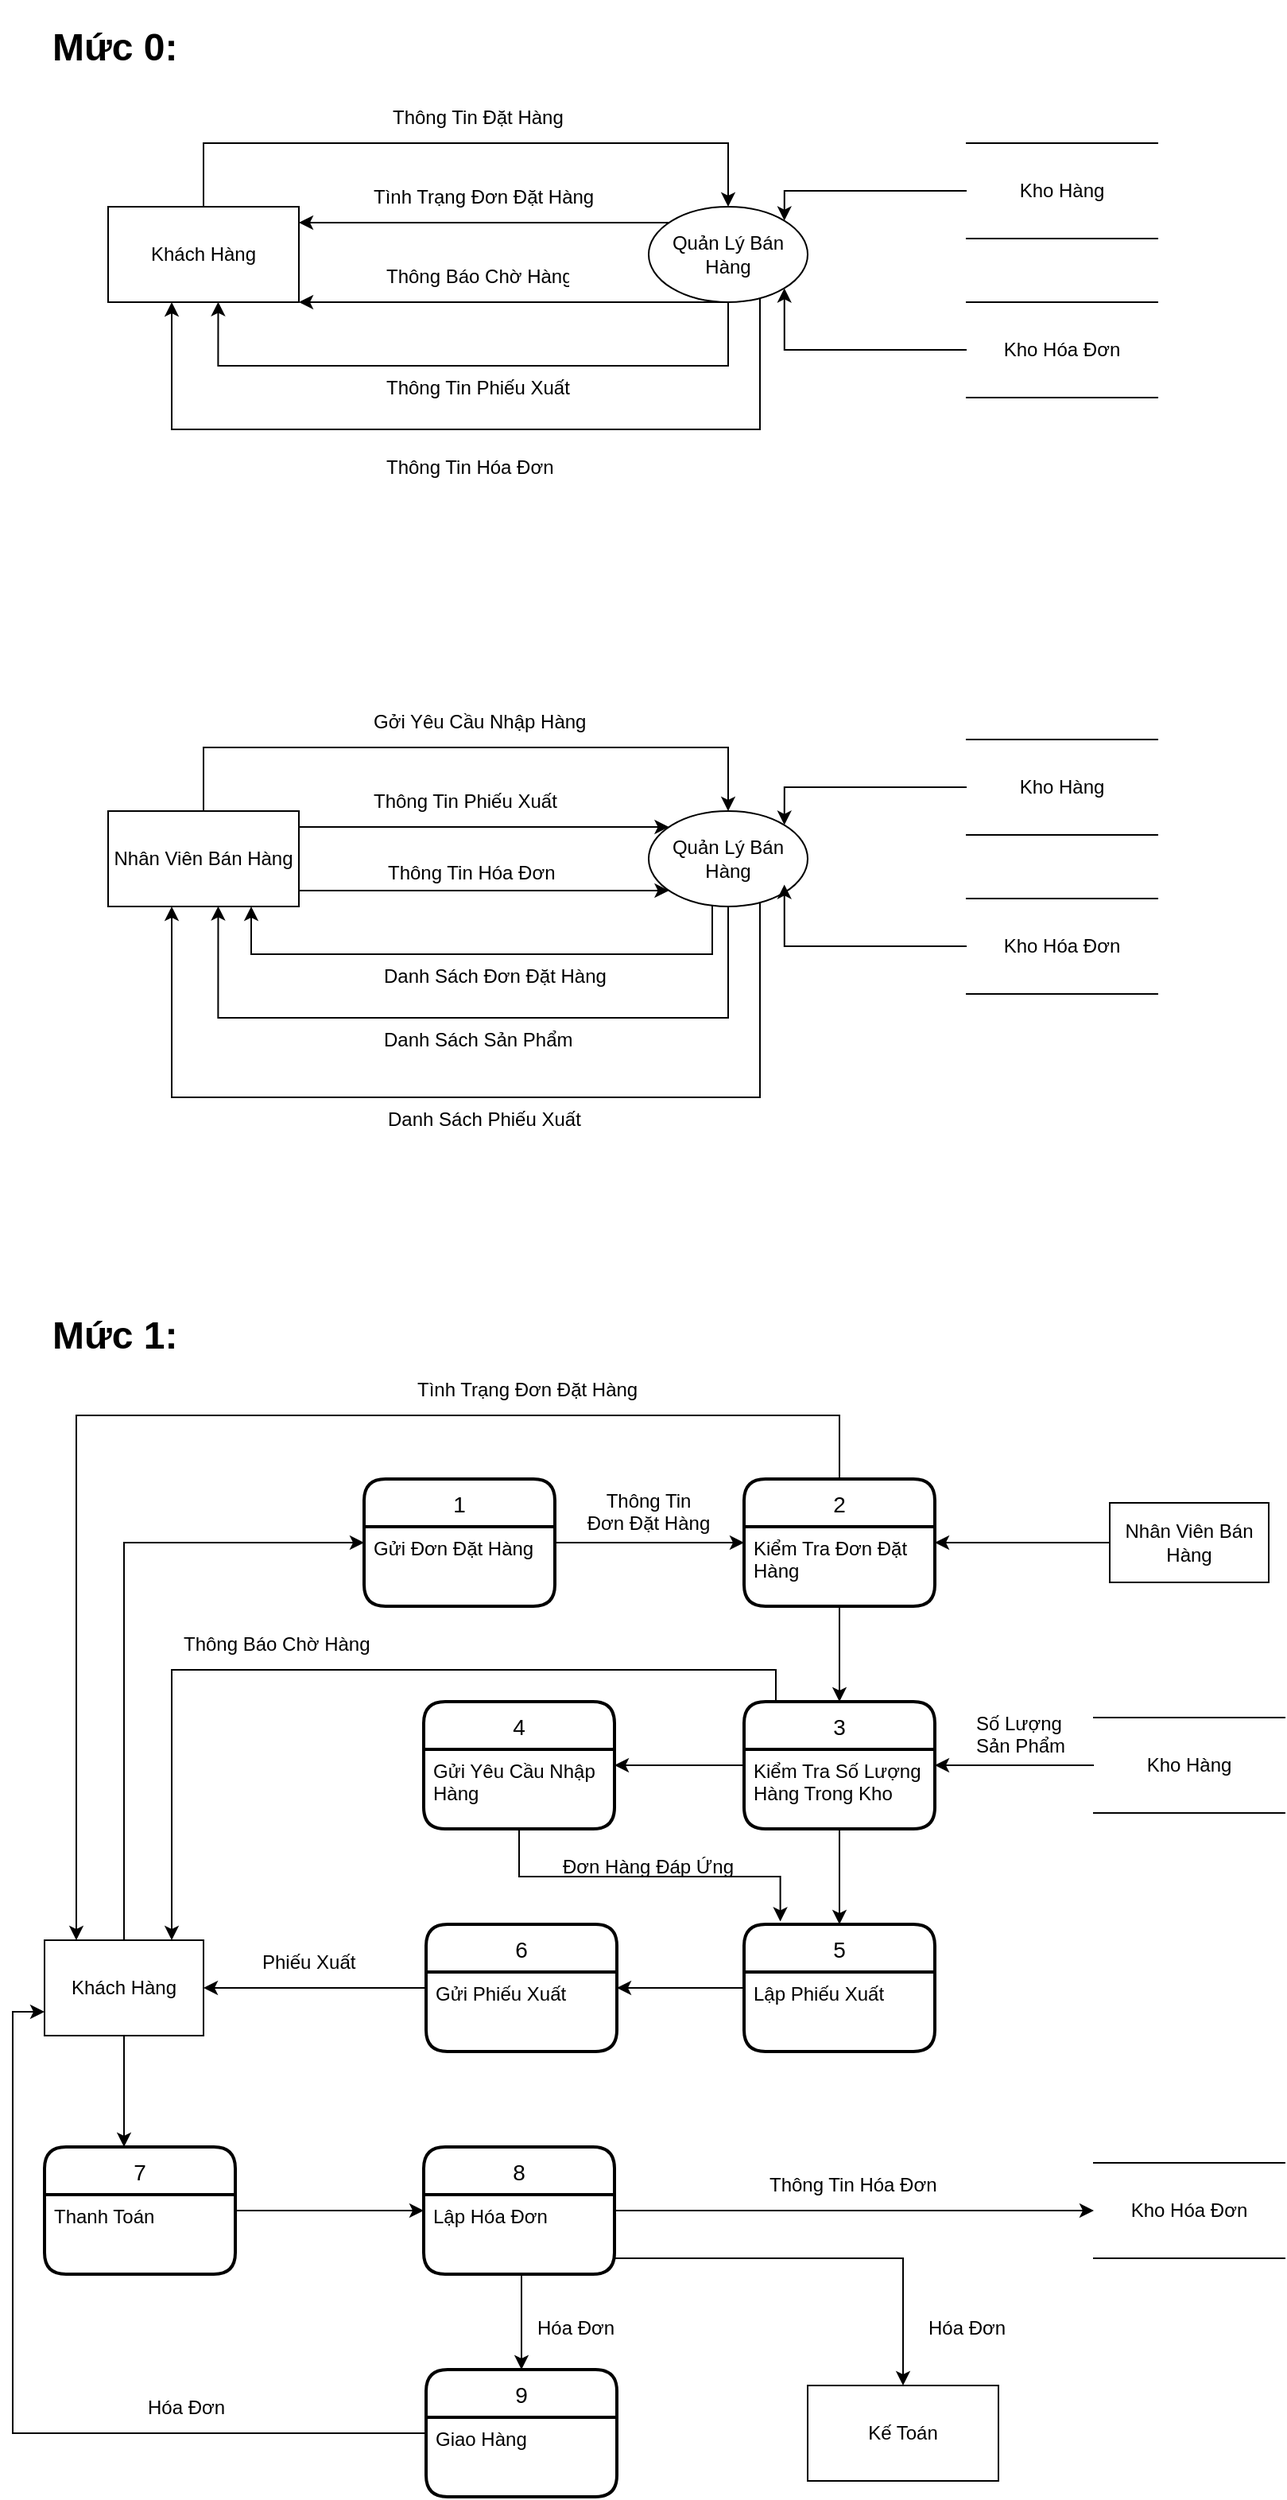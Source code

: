 <mxfile version="13.9.2" type="google"><diagram id="1GgOKJ1tP2V7kHkG7qD0" name="Page-1"><mxGraphModel dx="1038" dy="580" grid="1" gridSize="10" guides="1" tooltips="1" connect="1" arrows="1" fold="1" page="1" pageScale="1" pageWidth="827" pageHeight="1169" math="0" shadow="0"><root><mxCell id="0"/><mxCell id="1" parent="0"/><mxCell id="eS4ihFklPFVEYb8h1PZK-1" value="&lt;h1&gt;Mức 0:&lt;/h1&gt;" style="text;html=1;strokeColor=none;fillColor=none;spacing=5;spacingTop=-20;whiteSpace=wrap;overflow=hidden;rounded=0;" parent="1" vertex="1"><mxGeometry x="40" y="40" width="190" height="30" as="geometry"/></mxCell><mxCell id="eS4ihFklPFVEYb8h1PZK-12" style="edgeStyle=orthogonalEdgeStyle;rounded=0;orthogonalLoop=1;jettySize=auto;html=1;" parent="1" source="eS4ihFklPFVEYb8h1PZK-8" target="eS4ihFklPFVEYb8h1PZK-11" edge="1"><mxGeometry relative="1" as="geometry"><Array as="points"><mxPoint x="140" y="120"/><mxPoint x="470" y="120"/></Array></mxGeometry></mxCell><mxCell id="eS4ihFklPFVEYb8h1PZK-8" value="Khách Hàng" style="rounded=0;whiteSpace=wrap;html=1;" parent="1" vertex="1"><mxGeometry x="80" y="160" width="120" height="60" as="geometry"/></mxCell><mxCell id="eS4ihFklPFVEYb8h1PZK-13" style="edgeStyle=orthogonalEdgeStyle;rounded=0;orthogonalLoop=1;jettySize=auto;html=1;" parent="1" source="eS4ihFklPFVEYb8h1PZK-11" edge="1"><mxGeometry relative="1" as="geometry"><mxPoint x="200" y="170" as="targetPoint"/><Array as="points"><mxPoint x="200" y="170"/></Array></mxGeometry></mxCell><mxCell id="eS4ihFklPFVEYb8h1PZK-15" style="edgeStyle=orthogonalEdgeStyle;rounded=0;orthogonalLoop=1;jettySize=auto;html=1;entryX=0.577;entryY=0.997;entryDx=0;entryDy=0;entryPerimeter=0;" parent="1" source="eS4ihFklPFVEYb8h1PZK-11" target="eS4ihFklPFVEYb8h1PZK-8" edge="1"><mxGeometry relative="1" as="geometry"><Array as="points"><mxPoint x="470" y="260"/><mxPoint x="149" y="260"/></Array></mxGeometry></mxCell><mxCell id="eS4ihFklPFVEYb8h1PZK-16" style="edgeStyle=orthogonalEdgeStyle;rounded=0;orthogonalLoop=1;jettySize=auto;html=1;" parent="1" source="eS4ihFklPFVEYb8h1PZK-11" edge="1"><mxGeometry relative="1" as="geometry"><mxPoint x="120" y="220" as="targetPoint"/><Array as="points"><mxPoint x="490" y="300"/><mxPoint x="120" y="300"/></Array></mxGeometry></mxCell><mxCell id="eS4ihFklPFVEYb8h1PZK-11" value="Quản Lý Bán Hàng" style="ellipse;whiteSpace=wrap;html=1;align=center;" parent="1" vertex="1"><mxGeometry x="420" y="160" width="100" height="60" as="geometry"/></mxCell><mxCell id="eS4ihFklPFVEYb8h1PZK-17" value="Thông Tin Đặt Hàng" style="text;strokeColor=none;fillColor=none;spacingLeft=4;spacingRight=4;overflow=hidden;rotatable=0;points=[[0,0.5],[1,0.5]];portConstraint=eastwest;fontSize=12;" parent="1" vertex="1"><mxGeometry x="253" y="90" width="120" height="30" as="geometry"/></mxCell><mxCell id="eS4ihFklPFVEYb8h1PZK-18" value="Tình Trạng Đơn Đặt Hàng" style="text;strokeColor=none;fillColor=none;spacingLeft=4;spacingRight=4;overflow=hidden;rotatable=0;points=[[0,0.5],[1,0.5]];portConstraint=eastwest;fontSize=12;" parent="1" vertex="1"><mxGeometry x="241" y="140" width="150" height="20" as="geometry"/></mxCell><mxCell id="eS4ihFklPFVEYb8h1PZK-22" value="Thông Tin Phiếu Xuất" style="text;strokeColor=none;fillColor=none;spacingLeft=4;spacingRight=4;overflow=hidden;rotatable=0;points=[[0,0.5],[1,0.5]];portConstraint=eastwest;fontSize=12;" parent="1" vertex="1"><mxGeometry x="249" y="260" width="131" height="20" as="geometry"/></mxCell><mxCell id="eS4ihFklPFVEYb8h1PZK-23" value="Thông Tin Hóa Đơn" style="text;strokeColor=none;fillColor=none;spacingLeft=4;spacingRight=4;overflow=hidden;rotatable=0;points=[[0,0.5],[1,0.5]];portConstraint=eastwest;fontSize=12;" parent="1" vertex="1"><mxGeometry x="249" y="310" width="130" height="30" as="geometry"/></mxCell><mxCell id="eS4ihFklPFVEYb8h1PZK-19" value="Thông Báo Chờ Hàng" style="text;strokeColor=none;fillColor=none;spacingLeft=4;spacingRight=4;overflow=hidden;rotatable=0;points=[[0,0.5],[1,0.5]];portConstraint=eastwest;fontSize=12;" parent="1" vertex="1"><mxGeometry x="249" y="190" width="126" height="20" as="geometry"/></mxCell><mxCell id="eS4ihFklPFVEYb8h1PZK-24" style="edgeStyle=orthogonalEdgeStyle;rounded=0;orthogonalLoop=1;jettySize=auto;html=1;" parent="1" source="eS4ihFklPFVEYb8h1PZK-11" edge="1"><mxGeometry relative="1" as="geometry"><mxPoint x="470" y="220" as="sourcePoint"/><mxPoint x="200" y="220" as="targetPoint"/><Array as="points"><mxPoint x="204" y="220"/></Array></mxGeometry></mxCell><mxCell id="LSXzVzUkvW5w-ulecizn-1" style="edgeStyle=orthogonalEdgeStyle;rounded=0;orthogonalLoop=1;jettySize=auto;html=1;entryX=1;entryY=0;entryDx=0;entryDy=0;" edge="1" parent="1" source="eS4ihFklPFVEYb8h1PZK-25" target="eS4ihFklPFVEYb8h1PZK-11"><mxGeometry relative="1" as="geometry"><Array as="points"><mxPoint x="505" y="150"/></Array></mxGeometry></mxCell><mxCell id="eS4ihFklPFVEYb8h1PZK-25" value="Kho Hàng" style="shape=partialRectangle;whiteSpace=wrap;html=1;left=0;right=0;fillColor=none;" parent="1" vertex="1"><mxGeometry x="620" y="120" width="120" height="60" as="geometry"/></mxCell><mxCell id="LSXzVzUkvW5w-ulecizn-2" style="edgeStyle=orthogonalEdgeStyle;rounded=0;orthogonalLoop=1;jettySize=auto;html=1;entryX=1;entryY=1;entryDx=0;entryDy=0;" edge="1" parent="1" source="eS4ihFklPFVEYb8h1PZK-26" target="eS4ihFklPFVEYb8h1PZK-11"><mxGeometry relative="1" as="geometry"><Array as="points"><mxPoint x="505" y="250"/></Array></mxGeometry></mxCell><mxCell id="eS4ihFklPFVEYb8h1PZK-26" value="Kho Hóa Đơn" style="shape=partialRectangle;whiteSpace=wrap;html=1;left=0;right=0;fillColor=none;" parent="1" vertex="1"><mxGeometry x="620" y="220" width="120" height="60" as="geometry"/></mxCell><mxCell id="eS4ihFklPFVEYb8h1PZK-43" style="edgeStyle=orthogonalEdgeStyle;rounded=0;orthogonalLoop=1;jettySize=auto;html=1;" parent="1" source="eS4ihFklPFVEYb8h1PZK-44" target="eS4ihFklPFVEYb8h1PZK-48" edge="1"><mxGeometry relative="1" as="geometry"><Array as="points"><mxPoint x="140" y="500"/><mxPoint x="470" y="500"/></Array></mxGeometry></mxCell><mxCell id="eS4ihFklPFVEYb8h1PZK-59" style="edgeStyle=orthogonalEdgeStyle;rounded=0;orthogonalLoop=1;jettySize=auto;html=1;" parent="1" source="eS4ihFklPFVEYb8h1PZK-44" target="eS4ihFklPFVEYb8h1PZK-48" edge="1"><mxGeometry relative="1" as="geometry"><Array as="points"><mxPoint x="310" y="550"/><mxPoint x="310" y="550"/></Array></mxGeometry></mxCell><mxCell id="eS4ihFklPFVEYb8h1PZK-66" style="edgeStyle=orthogonalEdgeStyle;rounded=0;orthogonalLoop=1;jettySize=auto;html=1;" parent="1" source="eS4ihFklPFVEYb8h1PZK-44" target="eS4ihFklPFVEYb8h1PZK-48" edge="1"><mxGeometry relative="1" as="geometry"><Array as="points"><mxPoint x="310" y="590"/><mxPoint x="310" y="590"/></Array></mxGeometry></mxCell><mxCell id="eS4ihFklPFVEYb8h1PZK-44" value="Nhân Viên Bán Hàng" style="rounded=0;whiteSpace=wrap;html=1;" parent="1" vertex="1"><mxGeometry x="80" y="540" width="120" height="60" as="geometry"/></mxCell><mxCell id="eS4ihFklPFVEYb8h1PZK-46" style="edgeStyle=orthogonalEdgeStyle;rounded=0;orthogonalLoop=1;jettySize=auto;html=1;entryX=0.577;entryY=0.997;entryDx=0;entryDy=0;entryPerimeter=0;" parent="1" source="eS4ihFklPFVEYb8h1PZK-48" target="eS4ihFklPFVEYb8h1PZK-44" edge="1"><mxGeometry relative="1" as="geometry"><Array as="points"><mxPoint x="470" y="670"/><mxPoint x="149" y="670"/></Array></mxGeometry></mxCell><mxCell id="eS4ihFklPFVEYb8h1PZK-47" style="edgeStyle=orthogonalEdgeStyle;rounded=0;orthogonalLoop=1;jettySize=auto;html=1;" parent="1" source="eS4ihFklPFVEYb8h1PZK-48" edge="1"><mxGeometry relative="1" as="geometry"><mxPoint x="120" y="600" as="targetPoint"/><Array as="points"><mxPoint x="490" y="720"/><mxPoint x="120" y="720"/></Array></mxGeometry></mxCell><mxCell id="eS4ihFklPFVEYb8h1PZK-69" style="edgeStyle=orthogonalEdgeStyle;rounded=0;orthogonalLoop=1;jettySize=auto;html=1;entryX=0.75;entryY=1;entryDx=0;entryDy=0;" parent="1" source="eS4ihFklPFVEYb8h1PZK-48" target="eS4ihFklPFVEYb8h1PZK-44" edge="1"><mxGeometry relative="1" as="geometry"><Array as="points"><mxPoint x="460" y="630"/><mxPoint x="170" y="630"/></Array></mxGeometry></mxCell><mxCell id="eS4ihFklPFVEYb8h1PZK-48" value="Quản Lý Bán Hàng" style="ellipse;whiteSpace=wrap;html=1;align=center;" parent="1" vertex="1"><mxGeometry x="420" y="540" width="100" height="60" as="geometry"/></mxCell><mxCell id="eS4ihFklPFVEYb8h1PZK-49" value="Thông Tin Phiếu Xuất" style="text;strokeColor=none;fillColor=none;spacingLeft=4;spacingRight=4;overflow=hidden;rotatable=0;points=[[0,0.5],[1,0.5]];portConstraint=eastwest;fontSize=12;" parent="1" vertex="1"><mxGeometry x="241" y="520" width="150" height="20" as="geometry"/></mxCell><mxCell id="eS4ihFklPFVEYb8h1PZK-50" value="Danh Sách Sản Phẩm" style="text;strokeColor=none;fillColor=none;spacingLeft=4;spacingRight=4;overflow=hidden;rotatable=0;points=[[0,0.5],[1,0.5]];portConstraint=eastwest;fontSize=12;" parent="1" vertex="1"><mxGeometry x="247.5" y="670" width="131" height="20" as="geometry"/></mxCell><mxCell id="eS4ihFklPFVEYb8h1PZK-51" value="Danh Sách Phiếu Xuất" style="text;strokeColor=none;fillColor=none;spacingLeft=4;spacingRight=4;overflow=hidden;rotatable=0;points=[[0,0.5],[1,0.5]];portConstraint=eastwest;fontSize=12;" parent="1" vertex="1"><mxGeometry x="250" y="720" width="141" height="30" as="geometry"/></mxCell><mxCell id="eS4ihFklPFVEYb8h1PZK-52" value="Thông Tin Hóa Đơn" style="text;strokeColor=none;fillColor=none;spacingLeft=4;spacingRight=4;overflow=hidden;rotatable=0;points=[[0,0.5],[1,0.5]];portConstraint=eastwest;fontSize=12;" parent="1" vertex="1"><mxGeometry x="250" y="565" width="126" height="20" as="geometry"/></mxCell><mxCell id="eS4ihFklPFVEYb8h1PZK-58" value="Gởi Yêu Cầu Nhập Hàng" style="text;strokeColor=none;fillColor=none;spacingLeft=4;spacingRight=4;overflow=hidden;rotatable=0;points=[[0,0.5],[1,0.5]];portConstraint=eastwest;fontSize=12;" parent="1" vertex="1"><mxGeometry x="241" y="470" width="149" height="20" as="geometry"/></mxCell><mxCell id="eS4ihFklPFVEYb8h1PZK-70" value="Danh Sách Đơn Đặt Hàng" style="text;strokeColor=none;fillColor=none;spacingLeft=4;spacingRight=4;overflow=hidden;rotatable=0;points=[[0,0.5],[1,0.5]];portConstraint=eastwest;fontSize=12;" parent="1" vertex="1"><mxGeometry x="247.5" y="630" width="151" height="20" as="geometry"/></mxCell><mxCell id="eS4ihFklPFVEYb8h1PZK-72" value="&lt;h1&gt;Mức 1:&lt;/h1&gt;" style="text;html=1;strokeColor=none;fillColor=none;spacing=5;spacingTop=-20;whiteSpace=wrap;overflow=hidden;rounded=0;" parent="1" vertex="1"><mxGeometry x="40" y="850" width="190" height="30" as="geometry"/></mxCell><mxCell id="gzQx0WWylja2d8EZAdTd-15" style="edgeStyle=orthogonalEdgeStyle;rounded=0;orthogonalLoop=1;jettySize=auto;html=1;entryX=0;entryY=0.5;entryDx=0;entryDy=0;" parent="1" source="eS4ihFklPFVEYb8h1PZK-73" target="eS4ihFklPFVEYb8h1PZK-74" edge="1"><mxGeometry relative="1" as="geometry"><Array as="points"><mxPoint x="90" y="1000"/></Array></mxGeometry></mxCell><mxCell id="gzQx0WWylja2d8EZAdTd-24" style="edgeStyle=orthogonalEdgeStyle;rounded=0;orthogonalLoop=1;jettySize=auto;html=1;" parent="1" source="eS4ihFklPFVEYb8h1PZK-73" target="gzQx0WWylja2d8EZAdTd-5" edge="1"><mxGeometry relative="1" as="geometry"><Array as="points"><mxPoint x="90" y="1360"/><mxPoint x="90" y="1360"/></Array></mxGeometry></mxCell><mxCell id="eS4ihFklPFVEYb8h1PZK-73" value="Khách Hàng" style="whiteSpace=wrap;html=1;align=center;" parent="1" vertex="1"><mxGeometry x="40" y="1250" width="100" height="60" as="geometry"/></mxCell><mxCell id="eS4ihFklPFVEYb8h1PZK-74" value="1" style="swimlane;childLayout=stackLayout;horizontal=1;startSize=30;horizontalStack=0;rounded=1;fontSize=14;fontStyle=0;strokeWidth=2;resizeParent=0;resizeLast=1;shadow=0;dashed=0;align=center;" parent="1" vertex="1"><mxGeometry x="241" y="960" width="120" height="80" as="geometry"><mxRectangle x="280" y="960" width="40" height="30" as="alternateBounds"/></mxGeometry></mxCell><mxCell id="eS4ihFklPFVEYb8h1PZK-75" value="Gửi Đơn Đặt Hàng" style="align=left;strokeColor=none;fillColor=none;spacingLeft=4;fontSize=12;verticalAlign=top;resizable=0;rotatable=0;part=1;" parent="eS4ihFklPFVEYb8h1PZK-74" vertex="1"><mxGeometry y="30" width="120" height="50" as="geometry"/></mxCell><mxCell id="gzQx0WWylja2d8EZAdTd-34" style="edgeStyle=orthogonalEdgeStyle;rounded=0;orthogonalLoop=1;jettySize=auto;html=1;" parent="1" source="eS4ihFklPFVEYb8h1PZK-76" edge="1"><mxGeometry relative="1" as="geometry"><mxPoint x="60" y="1250" as="targetPoint"/><Array as="points"><mxPoint x="540" y="920"/><mxPoint x="60" y="920"/><mxPoint x="60" y="1250"/></Array></mxGeometry></mxCell><mxCell id="eS4ihFklPFVEYb8h1PZK-76" value="2" style="swimlane;childLayout=stackLayout;horizontal=1;startSize=30;horizontalStack=0;rounded=1;fontSize=14;fontStyle=0;strokeWidth=2;resizeParent=0;resizeLast=1;shadow=0;dashed=0;align=center;" parent="1" vertex="1"><mxGeometry x="480" y="960" width="120" height="80" as="geometry"><mxRectangle x="480" y="960" width="40" height="30" as="alternateBounds"/></mxGeometry></mxCell><mxCell id="eS4ihFklPFVEYb8h1PZK-77" value="Kiểm Tra Đơn Đặt &#10;Hàng" style="align=left;strokeColor=none;fillColor=none;spacingLeft=4;fontSize=12;verticalAlign=top;resizable=0;rotatable=0;part=1;" parent="eS4ihFklPFVEYb8h1PZK-76" vertex="1"><mxGeometry y="30" width="120" height="50" as="geometry"/></mxCell><mxCell id="HGvDGP8BICLL-CMVgt2Q-12" style="edgeStyle=orthogonalEdgeStyle;rounded=0;orthogonalLoop=1;jettySize=auto;html=1;" parent="1" source="eS4ihFklPFVEYb8h1PZK-80" edge="1"><mxGeometry relative="1" as="geometry"><mxPoint x="600" y="1000" as="targetPoint"/><Array as="points"><mxPoint x="600" y="1000"/></Array></mxGeometry></mxCell><mxCell id="eS4ihFklPFVEYb8h1PZK-80" value="Nhân Viên Bán Hàng" style="whiteSpace=wrap;html=1;align=center;" parent="1" vertex="1"><mxGeometry x="710" y="975" width="100" height="50" as="geometry"/></mxCell><mxCell id="gzQx0WWylja2d8EZAdTd-44" style="edgeStyle=orthogonalEdgeStyle;rounded=0;orthogonalLoop=1;jettySize=auto;html=1;" parent="1" source="eS4ihFklPFVEYb8h1PZK-81" edge="1"><mxGeometry relative="1" as="geometry"><mxPoint x="120" y="1250" as="targetPoint"/><Array as="points"><mxPoint x="500" y="1080"/><mxPoint x="120" y="1080"/></Array></mxGeometry></mxCell><mxCell id="eS4ihFklPFVEYb8h1PZK-81" value="3" style="swimlane;childLayout=stackLayout;horizontal=1;startSize=30;horizontalStack=0;rounded=1;fontSize=14;fontStyle=0;strokeWidth=2;resizeParent=0;resizeLast=1;shadow=0;dashed=0;align=center;" parent="1" vertex="1"><mxGeometry x="480" y="1100" width="120" height="80" as="geometry"><mxRectangle x="280" y="960" width="40" height="30" as="alternateBounds"/></mxGeometry></mxCell><mxCell id="eS4ihFklPFVEYb8h1PZK-82" value="Kiểm Tra Số Lượng&#10;Hàng Trong Kho" style="align=left;strokeColor=none;fillColor=none;spacingLeft=4;fontSize=12;verticalAlign=top;resizable=0;rotatable=0;part=1;" parent="eS4ihFklPFVEYb8h1PZK-81" vertex="1"><mxGeometry y="30" width="120" height="50" as="geometry"/></mxCell><mxCell id="gzQx0WWylja2d8EZAdTd-32" style="edgeStyle=orthogonalEdgeStyle;rounded=0;orthogonalLoop=1;jettySize=auto;html=1;" parent="1" source="eS4ihFklPFVEYb8h1PZK-83" target="eS4ihFklPFVEYb8h1PZK-82" edge="1"><mxGeometry relative="1" as="geometry"><Array as="points"><mxPoint x="620" y="1140"/><mxPoint x="620" y="1140"/></Array></mxGeometry></mxCell><mxCell id="eS4ihFklPFVEYb8h1PZK-83" value="Kho Hàng" style="shape=partialRectangle;whiteSpace=wrap;html=1;left=0;right=0;fillColor=none;" parent="1" vertex="1"><mxGeometry x="700" y="1110" width="120" height="60" as="geometry"/></mxCell><mxCell id="eS4ihFklPFVEYb8h1PZK-84" value="5" style="swimlane;childLayout=stackLayout;horizontal=1;startSize=30;horizontalStack=0;rounded=1;fontSize=14;fontStyle=0;strokeWidth=2;resizeParent=0;resizeLast=1;shadow=0;dashed=0;align=center;" parent="1" vertex="1"><mxGeometry x="480" y="1240" width="120" height="80" as="geometry"><mxRectangle x="280" y="960" width="40" height="30" as="alternateBounds"/></mxGeometry></mxCell><mxCell id="eS4ihFklPFVEYb8h1PZK-85" value="Lập Phiếu Xuất" style="align=left;strokeColor=none;fillColor=none;spacingLeft=4;fontSize=12;verticalAlign=top;resizable=0;rotatable=0;part=1;" parent="eS4ihFklPFVEYb8h1PZK-84" vertex="1"><mxGeometry y="30" width="120" height="50" as="geometry"/></mxCell><mxCell id="gzQx0WWylja2d8EZAdTd-1" value="4" style="swimlane;childLayout=stackLayout;horizontal=1;startSize=30;horizontalStack=0;rounded=1;fontSize=14;fontStyle=0;strokeWidth=2;resizeParent=0;resizeLast=1;shadow=0;dashed=0;align=center;" parent="1" vertex="1"><mxGeometry x="278.5" y="1100" width="120" height="80" as="geometry"><mxRectangle x="280" y="960" width="40" height="30" as="alternateBounds"/></mxGeometry></mxCell><mxCell id="gzQx0WWylja2d8EZAdTd-2" value="Gửi Yêu Cầu Nhập &#10;Hàng" style="align=left;strokeColor=none;fillColor=none;spacingLeft=4;fontSize=12;verticalAlign=top;resizable=0;rotatable=0;part=1;" parent="gzQx0WWylja2d8EZAdTd-1" vertex="1"><mxGeometry y="30" width="120" height="50" as="geometry"/></mxCell><mxCell id="gzQx0WWylja2d8EZAdTd-5" value="7" style="swimlane;childLayout=stackLayout;horizontal=1;startSize=30;horizontalStack=0;rounded=1;fontSize=14;fontStyle=0;strokeWidth=2;resizeParent=0;resizeLast=1;shadow=0;dashed=0;align=center;" parent="1" vertex="1"><mxGeometry x="40" y="1380" width="120" height="80" as="geometry"><mxRectangle x="280" y="960" width="40" height="30" as="alternateBounds"/></mxGeometry></mxCell><mxCell id="gzQx0WWylja2d8EZAdTd-6" value="Thanh Toán" style="align=left;strokeColor=none;fillColor=none;spacingLeft=4;fontSize=12;verticalAlign=top;resizable=0;rotatable=0;part=1;" parent="gzQx0WWylja2d8EZAdTd-5" vertex="1"><mxGeometry y="30" width="120" height="50" as="geometry"/></mxCell><mxCell id="gzQx0WWylja2d8EZAdTd-7" value="8" style="swimlane;childLayout=stackLayout;horizontal=1;startSize=30;horizontalStack=0;rounded=1;fontSize=14;fontStyle=0;strokeWidth=2;resizeParent=0;resizeLast=1;shadow=0;dashed=0;align=center;" parent="1" vertex="1"><mxGeometry x="278.5" y="1380" width="120" height="80" as="geometry"><mxRectangle x="280" y="960" width="40" height="30" as="alternateBounds"/></mxGeometry></mxCell><mxCell id="gzQx0WWylja2d8EZAdTd-8" value="Lập Hóa Đơn" style="align=left;strokeColor=none;fillColor=none;spacingLeft=4;fontSize=12;verticalAlign=top;resizable=0;rotatable=0;part=1;" parent="gzQx0WWylja2d8EZAdTd-7" vertex="1"><mxGeometry y="30" width="120" height="50" as="geometry"/></mxCell><mxCell id="gzQx0WWylja2d8EZAdTd-9" value="9" style="swimlane;childLayout=stackLayout;horizontal=1;startSize=30;horizontalStack=0;rounded=1;fontSize=14;fontStyle=0;strokeWidth=2;resizeParent=0;resizeLast=1;shadow=0;dashed=0;align=center;" parent="1" vertex="1"><mxGeometry x="280" y="1520" width="120" height="80" as="geometry"><mxRectangle x="280" y="960" width="40" height="30" as="alternateBounds"/></mxGeometry></mxCell><mxCell id="gzQx0WWylja2d8EZAdTd-10" value="Giao Hàng" style="align=left;strokeColor=none;fillColor=none;spacingLeft=4;fontSize=12;verticalAlign=top;resizable=0;rotatable=0;part=1;" parent="gzQx0WWylja2d8EZAdTd-9" vertex="1"><mxGeometry y="30" width="120" height="50" as="geometry"/></mxCell><mxCell id="gzQx0WWylja2d8EZAdTd-12" value="6" style="swimlane;childLayout=stackLayout;horizontal=1;startSize=30;horizontalStack=0;rounded=1;fontSize=14;fontStyle=0;strokeWidth=2;resizeParent=0;resizeLast=1;shadow=0;dashed=0;align=center;" parent="1" vertex="1"><mxGeometry x="280" y="1240" width="120" height="80" as="geometry"><mxRectangle x="280" y="960" width="40" height="30" as="alternateBounds"/></mxGeometry></mxCell><mxCell id="gzQx0WWylja2d8EZAdTd-13" value="Gửi Phiếu Xuất" style="align=left;strokeColor=none;fillColor=none;spacingLeft=4;fontSize=12;verticalAlign=top;resizable=0;rotatable=0;part=1;" parent="gzQx0WWylja2d8EZAdTd-12" vertex="1"><mxGeometry y="30" width="120" height="50" as="geometry"/></mxCell><mxCell id="gzQx0WWylja2d8EZAdTd-14" value="Kho Hóa Đơn" style="shape=partialRectangle;whiteSpace=wrap;html=1;left=0;right=0;fillColor=none;" parent="1" vertex="1"><mxGeometry x="700" y="1390" width="120" height="60" as="geometry"/></mxCell><mxCell id="gzQx0WWylja2d8EZAdTd-16" style="edgeStyle=orthogonalEdgeStyle;rounded=0;orthogonalLoop=1;jettySize=auto;html=1;" parent="1" source="eS4ihFklPFVEYb8h1PZK-75" edge="1"><mxGeometry relative="1" as="geometry"><mxPoint x="480" y="1000" as="targetPoint"/><Array as="points"><mxPoint x="480" y="1000"/></Array></mxGeometry></mxCell><mxCell id="gzQx0WWylja2d8EZAdTd-18" style="edgeStyle=orthogonalEdgeStyle;rounded=0;orthogonalLoop=1;jettySize=auto;html=1;entryX=0.5;entryY=0;entryDx=0;entryDy=0;" parent="1" source="eS4ihFklPFVEYb8h1PZK-77" target="eS4ihFklPFVEYb8h1PZK-81" edge="1"><mxGeometry relative="1" as="geometry"/></mxCell><mxCell id="gzQx0WWylja2d8EZAdTd-19" style="edgeStyle=orthogonalEdgeStyle;rounded=0;orthogonalLoop=1;jettySize=auto;html=1;" parent="1" source="eS4ihFklPFVEYb8h1PZK-82" target="gzQx0WWylja2d8EZAdTd-2" edge="1"><mxGeometry relative="1" as="geometry"><Array as="points"><mxPoint x="440" y="1140"/><mxPoint x="440" y="1140"/></Array></mxGeometry></mxCell><mxCell id="gzQx0WWylja2d8EZAdTd-20" style="edgeStyle=orthogonalEdgeStyle;rounded=0;orthogonalLoop=1;jettySize=auto;html=1;" parent="1" source="eS4ihFklPFVEYb8h1PZK-82" target="eS4ihFklPFVEYb8h1PZK-84" edge="1"><mxGeometry relative="1" as="geometry"/></mxCell><mxCell id="gzQx0WWylja2d8EZAdTd-22" style="edgeStyle=orthogonalEdgeStyle;rounded=0;orthogonalLoop=1;jettySize=auto;html=1;" parent="1" source="eS4ihFklPFVEYb8h1PZK-85" target="gzQx0WWylja2d8EZAdTd-13" edge="1"><mxGeometry relative="1" as="geometry"><Array as="points"><mxPoint x="440" y="1280"/><mxPoint x="440" y="1280"/></Array></mxGeometry></mxCell><mxCell id="gzQx0WWylja2d8EZAdTd-26" style="edgeStyle=orthogonalEdgeStyle;rounded=0;orthogonalLoop=1;jettySize=auto;html=1;" parent="1" source="gzQx0WWylja2d8EZAdTd-6" target="gzQx0WWylja2d8EZAdTd-8" edge="1"><mxGeometry relative="1" as="geometry"><Array as="points"><mxPoint x="220" y="1420"/><mxPoint x="220" y="1420"/></Array></mxGeometry></mxCell><mxCell id="gzQx0WWylja2d8EZAdTd-30" style="edgeStyle=orthogonalEdgeStyle;rounded=0;orthogonalLoop=1;jettySize=auto;html=1;entryX=0.5;entryY=0;entryDx=0;entryDy=0;" parent="1" source="gzQx0WWylja2d8EZAdTd-8" target="gzQx0WWylja2d8EZAdTd-9" edge="1"><mxGeometry relative="1" as="geometry"><Array as="points"><mxPoint x="340" y="1480"/><mxPoint x="340" y="1480"/></Array></mxGeometry></mxCell><mxCell id="gzQx0WWylja2d8EZAdTd-31" style="edgeStyle=orthogonalEdgeStyle;rounded=0;orthogonalLoop=1;jettySize=auto;html=1;" parent="1" source="gzQx0WWylja2d8EZAdTd-8" target="gzQx0WWylja2d8EZAdTd-14" edge="1"><mxGeometry relative="1" as="geometry"><Array as="points"><mxPoint x="540" y="1420"/><mxPoint x="540" y="1420"/></Array></mxGeometry></mxCell><mxCell id="gzQx0WWylja2d8EZAdTd-36" value="Tình Trạng Đơn Đặt Hàng" style="text;strokeColor=none;fillColor=none;spacingLeft=4;spacingRight=4;overflow=hidden;rotatable=0;points=[[0,0.5],[1,0.5]];portConstraint=eastwest;fontSize=12;" parent="1" vertex="1"><mxGeometry x="268.5" y="890" width="151.5" height="30" as="geometry"/></mxCell><mxCell id="gzQx0WWylja2d8EZAdTd-37" value="Thông Tin &#10;Đơn Đặt Hàng" style="text;strokeColor=none;fillColor=none;spacingLeft=4;spacingRight=4;overflow=hidden;rotatable=0;points=[[0,0.5],[1,0.5]];portConstraint=eastwest;fontSize=12;align=center;" parent="1" vertex="1"><mxGeometry x="375" y="960" width="90" height="40" as="geometry"/></mxCell><mxCell id="gzQx0WWylja2d8EZAdTd-38" style="edgeStyle=orthogonalEdgeStyle;rounded=0;orthogonalLoop=1;jettySize=auto;html=1;" parent="1" source="gzQx0WWylja2d8EZAdTd-13" edge="1"><mxGeometry relative="1" as="geometry"><mxPoint x="140" y="1280" as="targetPoint"/><Array as="points"><mxPoint x="140" y="1280"/></Array></mxGeometry></mxCell><mxCell id="gzQx0WWylja2d8EZAdTd-45" value="Thông Báo Chờ Hàng" style="text;strokeColor=none;fillColor=none;spacingLeft=4;spacingRight=4;overflow=hidden;rotatable=0;points=[[0,0.5],[1,0.5]];portConstraint=eastwest;fontSize=12;" parent="1" vertex="1"><mxGeometry x="121.5" y="1050" width="131.5" height="30" as="geometry"/></mxCell><mxCell id="gzQx0WWylja2d8EZAdTd-46" style="edgeStyle=orthogonalEdgeStyle;rounded=0;orthogonalLoop=1;jettySize=auto;html=1;entryX=0.19;entryY=-0.022;entryDx=0;entryDy=0;entryPerimeter=0;" parent="1" source="gzQx0WWylja2d8EZAdTd-2" target="eS4ihFklPFVEYb8h1PZK-84" edge="1"><mxGeometry relative="1" as="geometry"><Array as="points"><mxPoint x="339" y="1210"/><mxPoint x="503" y="1210"/></Array></mxGeometry></mxCell><mxCell id="gzQx0WWylja2d8EZAdTd-47" value="Đơn Hàng Đáp Ứng" style="text;strokeColor=none;fillColor=none;spacingLeft=4;spacingRight=4;overflow=hidden;rotatable=0;points=[[0,0.5],[1,0.5]];portConstraint=eastwest;fontSize=12;" parent="1" vertex="1"><mxGeometry x="360" y="1190" width="120" height="30" as="geometry"/></mxCell><mxCell id="gzQx0WWylja2d8EZAdTd-48" value="Phiếu Xuất" style="text;strokeColor=none;fillColor=none;spacingLeft=4;spacingRight=4;overflow=hidden;rotatable=0;points=[[0,0.5],[1,0.5]];portConstraint=eastwest;fontSize=12;" parent="1" vertex="1"><mxGeometry x="171" y="1250" width="70" height="30" as="geometry"/></mxCell><mxCell id="gzQx0WWylja2d8EZAdTd-55" style="edgeStyle=orthogonalEdgeStyle;rounded=0;orthogonalLoop=1;jettySize=auto;html=1;entryX=0;entryY=0.75;entryDx=0;entryDy=0;" parent="1" source="gzQx0WWylja2d8EZAdTd-10" target="eS4ihFklPFVEYb8h1PZK-73" edge="1"><mxGeometry relative="1" as="geometry"><Array as="points"><mxPoint x="20" y="1560"/><mxPoint x="20" y="1295"/></Array></mxGeometry></mxCell><mxCell id="gzQx0WWylja2d8EZAdTd-56" value="Hóa Đơn" style="text;strokeColor=none;fillColor=none;spacingLeft=4;spacingRight=4;overflow=hidden;rotatable=0;points=[[0,0.5],[1,0.5]];portConstraint=eastwest;fontSize=12;" parent="1" vertex="1"><mxGeometry x="99" y="1530" width="70" height="30" as="geometry"/></mxCell><mxCell id="gzQx0WWylja2d8EZAdTd-57" value="Thông Tin Hóa Đơn" style="text;strokeColor=none;fillColor=none;spacingLeft=4;spacingRight=4;overflow=hidden;rotatable=0;points=[[0,0.5],[1,0.5]];portConstraint=eastwest;fontSize=12;" parent="1" vertex="1"><mxGeometry x="490" y="1390" width="120" height="30" as="geometry"/></mxCell><mxCell id="gzQx0WWylja2d8EZAdTd-58" value="Số Lượng &#10;Sản Phẩm" style="text;strokeColor=none;fillColor=none;spacingLeft=4;spacingRight=4;overflow=hidden;rotatable=0;points=[[0,0.5],[1,0.5]];portConstraint=eastwest;fontSize=12;" parent="1" vertex="1"><mxGeometry x="620" y="1100" width="70" height="30" as="geometry"/></mxCell><mxCell id="HGvDGP8BICLL-CMVgt2Q-13" value="Hóa Đơn" style="text;strokeColor=none;fillColor=none;spacingLeft=4;spacingRight=4;overflow=hidden;rotatable=0;points=[[0,0.5],[1,0.5]];portConstraint=eastwest;fontSize=12;" parent="1" vertex="1"><mxGeometry x="344" y="1480" width="70" height="30" as="geometry"/></mxCell><mxCell id="LSXzVzUkvW5w-ulecizn-3" style="edgeStyle=orthogonalEdgeStyle;rounded=0;orthogonalLoop=1;jettySize=auto;html=1;entryX=1;entryY=0;entryDx=0;entryDy=0;" edge="1" parent="1" source="LSXzVzUkvW5w-ulecizn-4" target="eS4ihFklPFVEYb8h1PZK-48"><mxGeometry relative="1" as="geometry"><mxPoint x="505.355" y="543.787" as="targetPoint"/><Array as="points"><mxPoint x="505" y="525"/></Array></mxGeometry></mxCell><mxCell id="LSXzVzUkvW5w-ulecizn-4" value="Kho Hàng" style="shape=partialRectangle;whiteSpace=wrap;html=1;left=0;right=0;fillColor=none;" vertex="1" parent="1"><mxGeometry x="620" y="495" width="120" height="60" as="geometry"/></mxCell><mxCell id="LSXzVzUkvW5w-ulecizn-5" style="edgeStyle=orthogonalEdgeStyle;rounded=0;orthogonalLoop=1;jettySize=auto;html=1;entryX=1;entryY=1;entryDx=0;entryDy=0;" edge="1" parent="1" source="LSXzVzUkvW5w-ulecizn-6"><mxGeometry relative="1" as="geometry"><mxPoint x="505.355" y="586.213" as="targetPoint"/><Array as="points"><mxPoint x="505" y="625"/></Array></mxGeometry></mxCell><mxCell id="LSXzVzUkvW5w-ulecizn-6" value="Kho Hóa Đơn" style="shape=partialRectangle;whiteSpace=wrap;html=1;left=0;right=0;fillColor=none;" vertex="1" parent="1"><mxGeometry x="620" y="595" width="120" height="60" as="geometry"/></mxCell><mxCell id="LSXzVzUkvW5w-ulecizn-7" value="Kế Toán" style="rounded=0;whiteSpace=wrap;html=1;" vertex="1" parent="1"><mxGeometry x="520" y="1530" width="120" height="60" as="geometry"/></mxCell><mxCell id="LSXzVzUkvW5w-ulecizn-8" style="edgeStyle=orthogonalEdgeStyle;rounded=0;orthogonalLoop=1;jettySize=auto;html=1;" edge="1" parent="1" source="gzQx0WWylja2d8EZAdTd-8" target="LSXzVzUkvW5w-ulecizn-7"><mxGeometry relative="1" as="geometry"><Array as="points"><mxPoint x="580" y="1450"/></Array></mxGeometry></mxCell><mxCell id="LSXzVzUkvW5w-ulecizn-9" value="Hóa Đơn" style="text;strokeColor=none;fillColor=none;spacingLeft=4;spacingRight=4;overflow=hidden;rotatable=0;points=[[0,0.5],[1,0.5]];portConstraint=eastwest;fontSize=12;" vertex="1" parent="1"><mxGeometry x="590" y="1480" width="70" height="30" as="geometry"/></mxCell></root></mxGraphModel></diagram></mxfile>